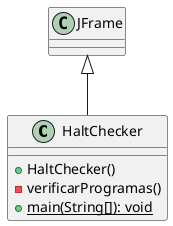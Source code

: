@startuml

class HaltChecker extends JFrame {
    +HaltChecker()
    -verificarProgramas()
    {static} +main(String[]): void
}

@enduml
